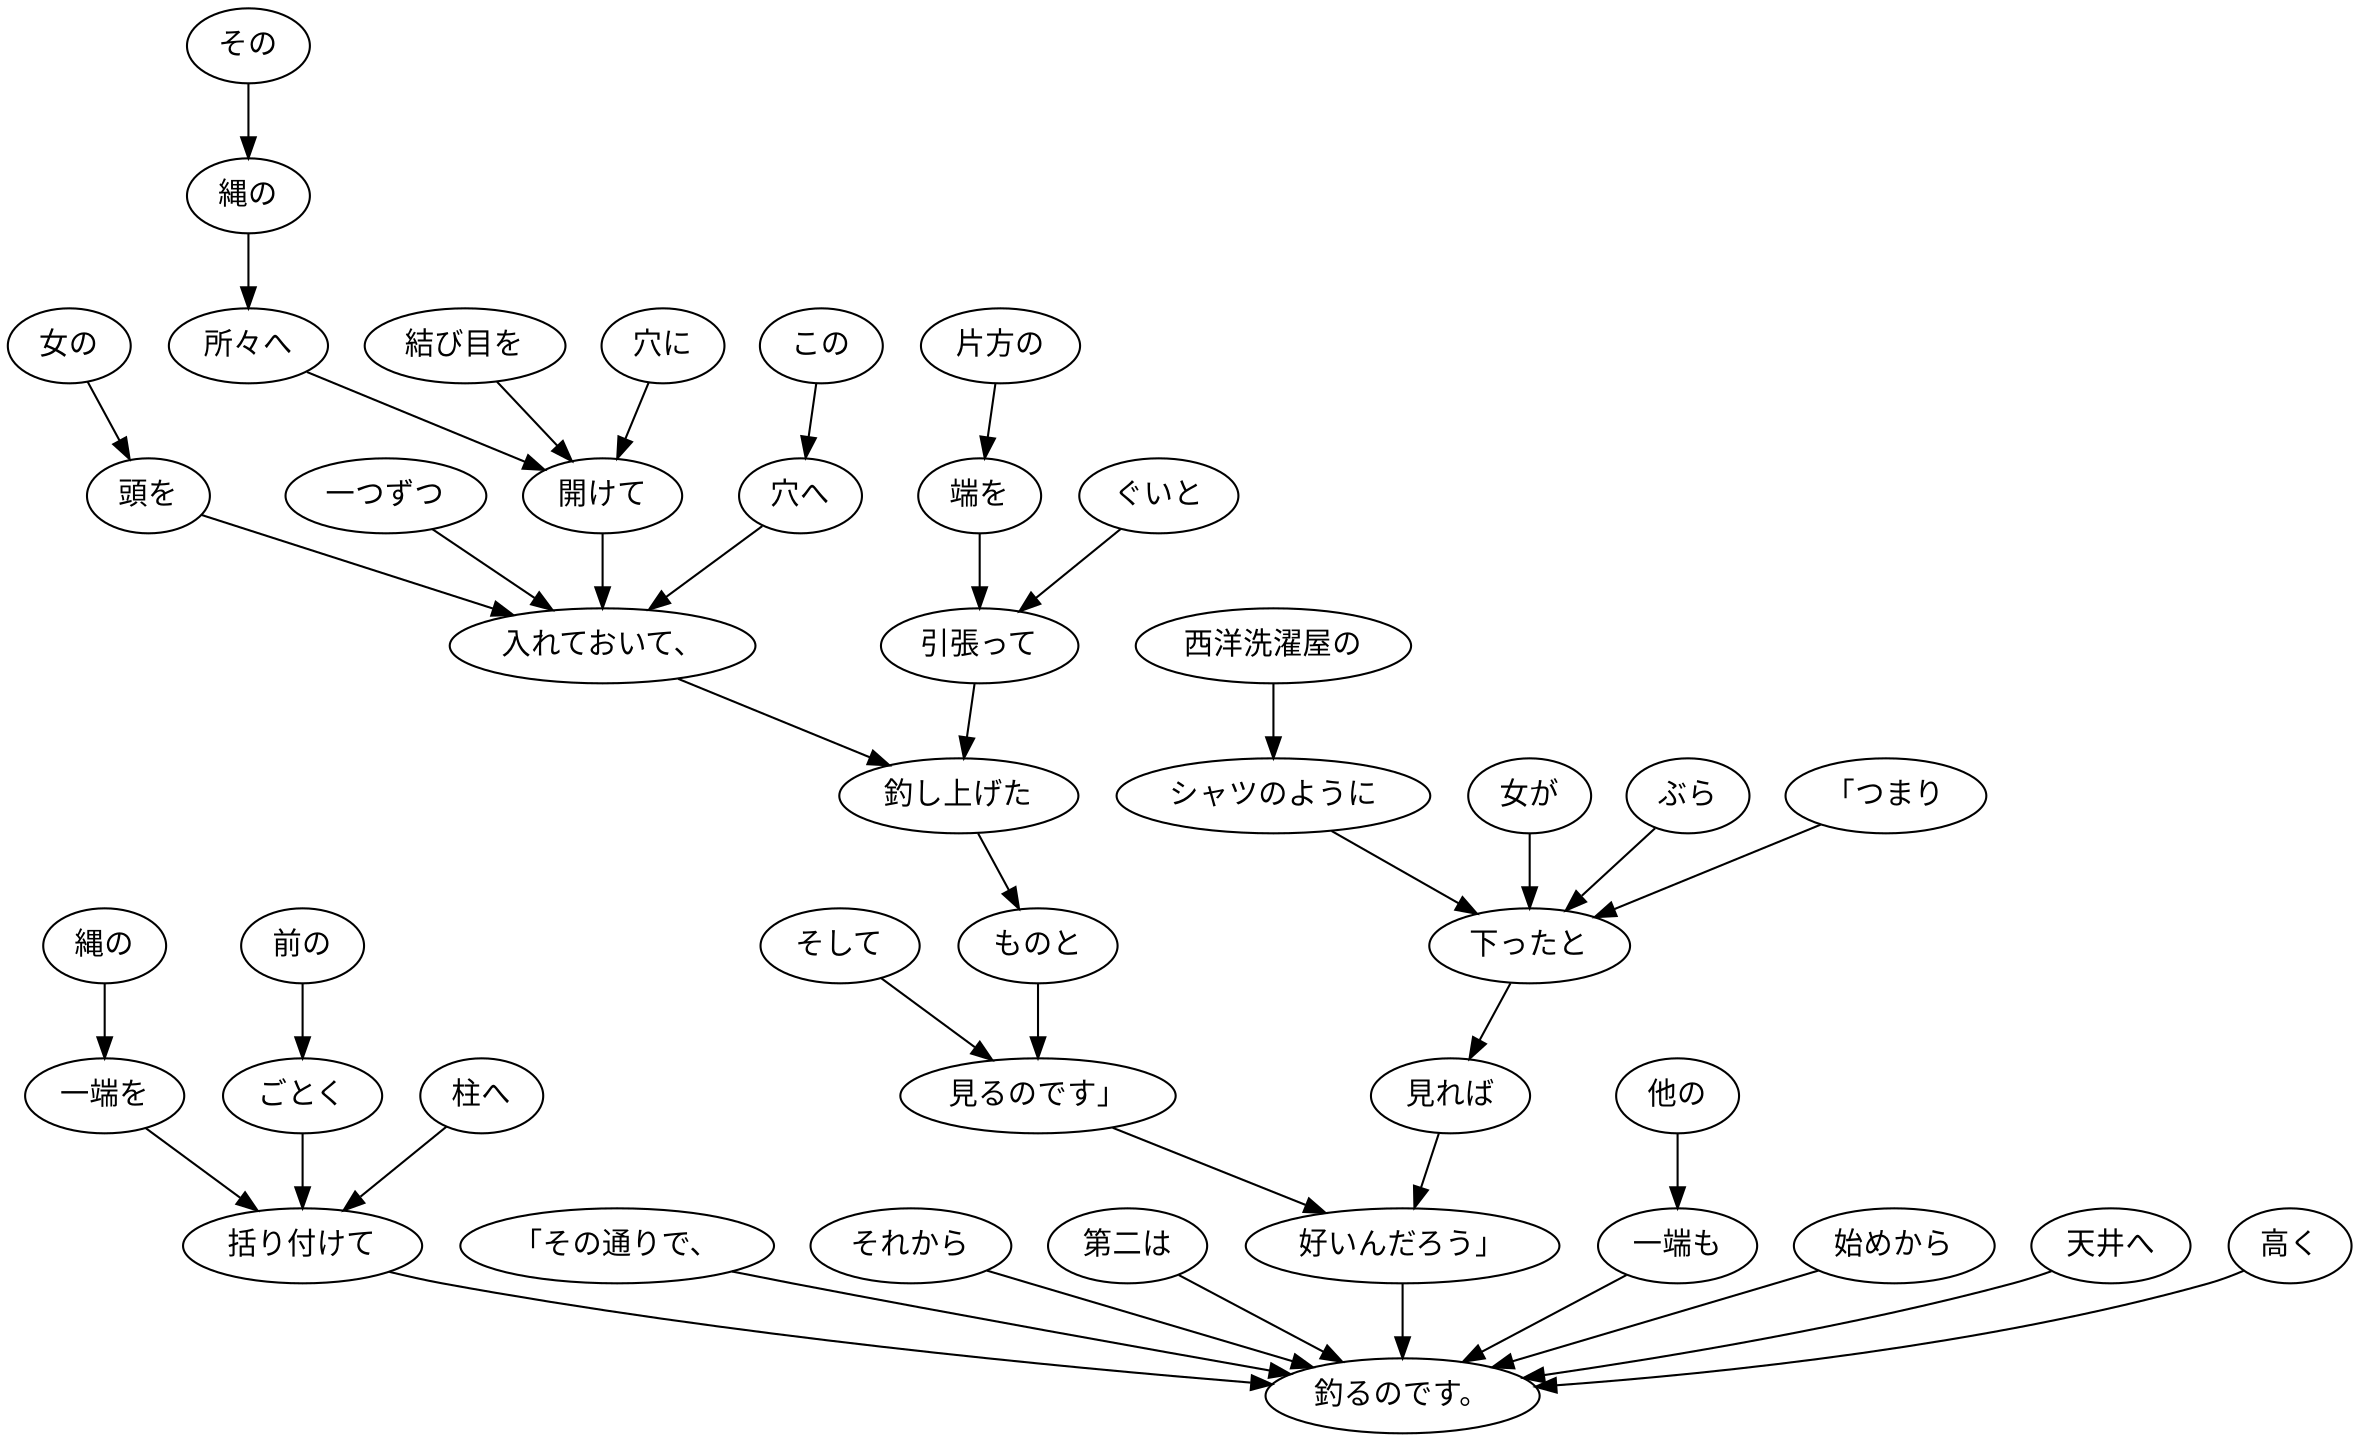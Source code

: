 digraph graph1509 {
	node0 [label="そして"];
	node1 [label="その"];
	node2 [label="縄の"];
	node3 [label="所々へ"];
	node4 [label="結び目を"];
	node5 [label="穴に"];
	node6 [label="開けて"];
	node7 [label="この"];
	node8 [label="穴へ"];
	node9 [label="女の"];
	node10 [label="頭を"];
	node11 [label="一つずつ"];
	node12 [label="入れておいて、"];
	node13 [label="片方の"];
	node14 [label="端を"];
	node15 [label="ぐいと"];
	node16 [label="引張って"];
	node17 [label="釣し上げた"];
	node18 [label="ものと"];
	node19 [label="見るのです」"];
	node20 [label="「つまり"];
	node21 [label="西洋洗濯屋の"];
	node22 [label="シャツのように"];
	node23 [label="女が"];
	node24 [label="ぶら"];
	node25 [label="下ったと"];
	node26 [label="見れば"];
	node27 [label="好いんだろう」"];
	node28 [label="「その通りで、"];
	node29 [label="それから"];
	node30 [label="第二は"];
	node31 [label="縄の"];
	node32 [label="一端を"];
	node33 [label="前の"];
	node34 [label="ごとく"];
	node35 [label="柱へ"];
	node36 [label="括り付けて"];
	node37 [label="他の"];
	node38 [label="一端も"];
	node39 [label="始めから"];
	node40 [label="天井へ"];
	node41 [label="高く"];
	node42 [label="釣るのです。"];
	node0 -> node19;
	node1 -> node2;
	node2 -> node3;
	node3 -> node6;
	node4 -> node6;
	node5 -> node6;
	node6 -> node12;
	node7 -> node8;
	node8 -> node12;
	node9 -> node10;
	node10 -> node12;
	node11 -> node12;
	node12 -> node17;
	node13 -> node14;
	node14 -> node16;
	node15 -> node16;
	node16 -> node17;
	node17 -> node18;
	node18 -> node19;
	node19 -> node27;
	node20 -> node25;
	node21 -> node22;
	node22 -> node25;
	node23 -> node25;
	node24 -> node25;
	node25 -> node26;
	node26 -> node27;
	node27 -> node42;
	node28 -> node42;
	node29 -> node42;
	node30 -> node42;
	node31 -> node32;
	node32 -> node36;
	node33 -> node34;
	node34 -> node36;
	node35 -> node36;
	node36 -> node42;
	node37 -> node38;
	node38 -> node42;
	node39 -> node42;
	node40 -> node42;
	node41 -> node42;
}
